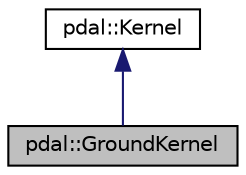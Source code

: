 digraph "pdal::GroundKernel"
{
  edge [fontname="Helvetica",fontsize="10",labelfontname="Helvetica",labelfontsize="10"];
  node [fontname="Helvetica",fontsize="10",shape=record];
  Node1 [label="pdal::GroundKernel",height=0.2,width=0.4,color="black", fillcolor="grey75", style="filled", fontcolor="black"];
  Node2 -> Node1 [dir="back",color="midnightblue",fontsize="10",style="solid",fontname="Helvetica"];
  Node2 [label="pdal::Kernel",height=0.2,width=0.4,color="black", fillcolor="white", style="filled",URL="$classpdal_1_1Kernel.html"];
}
